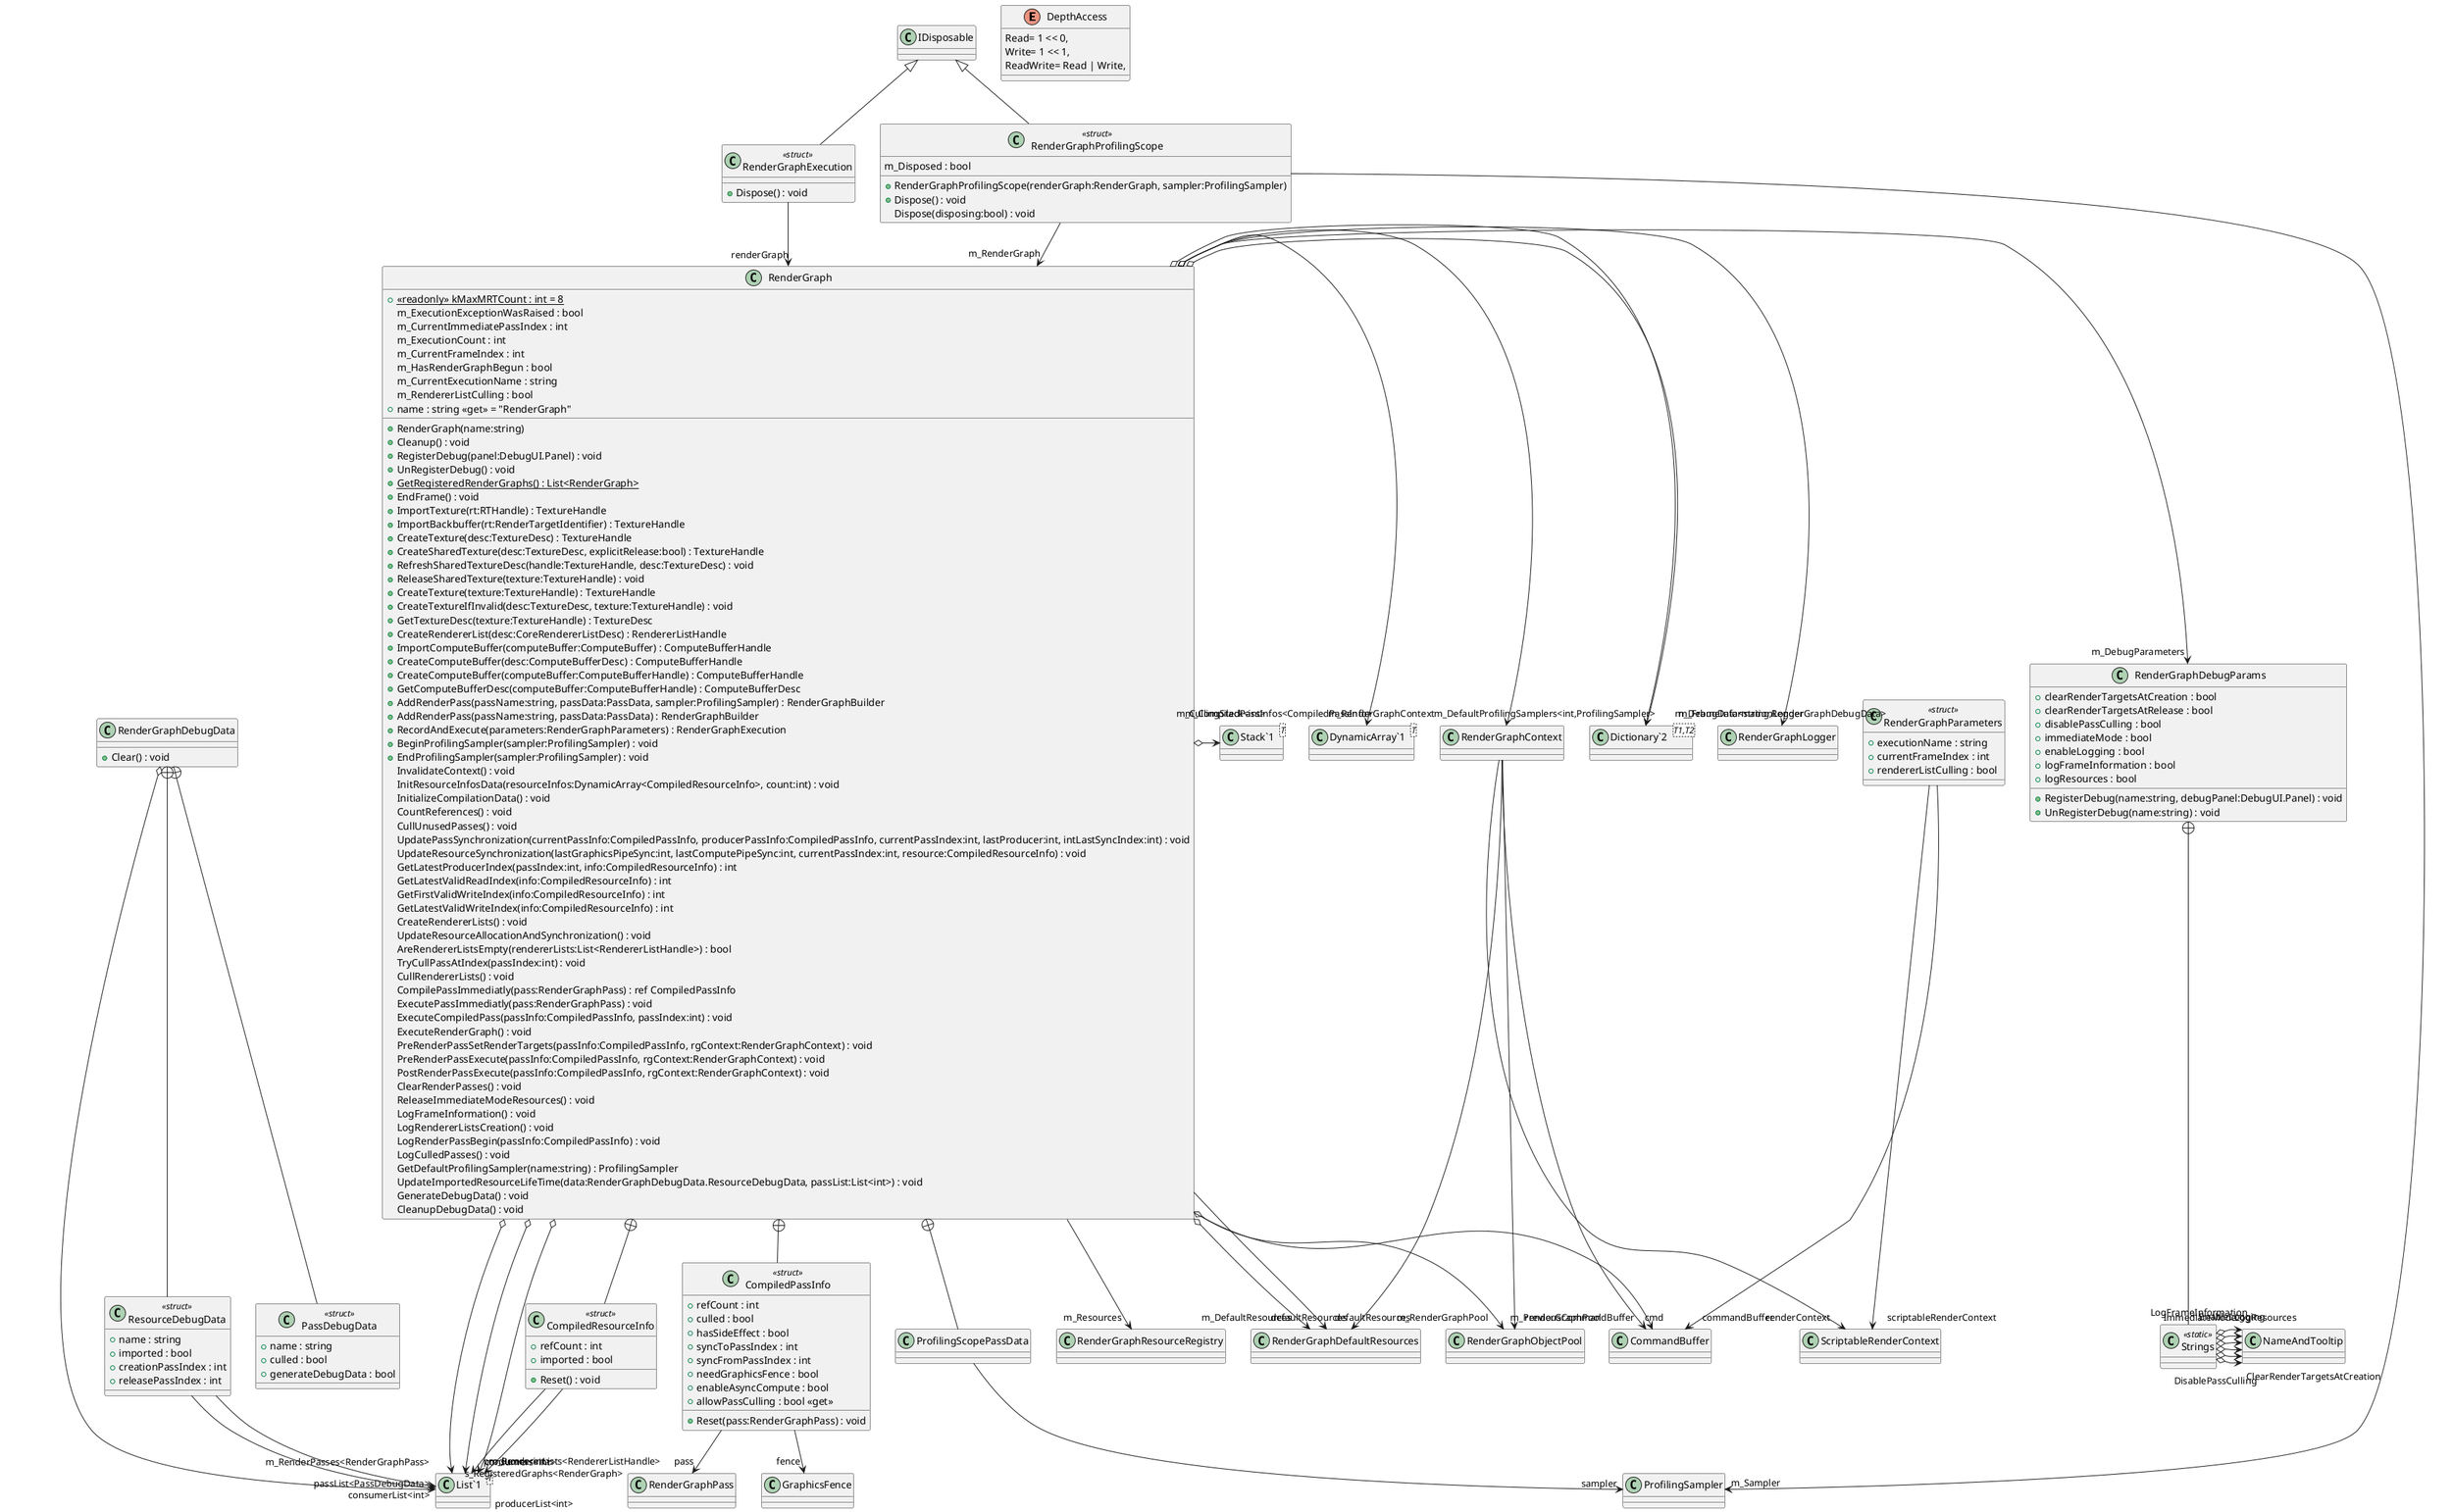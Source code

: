 @startuml
enum DepthAccess {
    Read= 1 << 0,
    Write= 1 << 1,
    ReadWrite= Read | Write,
}
class RenderGraphContext {
}
class RenderGraphParameters <<struct>> {
    + executionName : string
    + currentFrameIndex : int
    + rendererListCulling : bool
}
class RenderGraphExecution <<struct>> {
    + Dispose() : void
}
class RenderGraphDebugParams {
    + clearRenderTargetsAtCreation : bool
    + clearRenderTargetsAtRelease : bool
    + disablePassCulling : bool
    + immediateMode : bool
    + enableLogging : bool
    + logFrameInformation : bool
    + logResources : bool
    + RegisterDebug(name:string, debugPanel:DebugUI.Panel) : void
    + UnRegisterDebug(name:string) : void
}
class RenderGraphDebugData {
    + Clear() : void
}
class RenderGraph {
    + {static} <<readonly>> kMaxMRTCount : int = 8
    m_ExecutionExceptionWasRaised : bool
    m_CurrentImmediatePassIndex : int
    m_ExecutionCount : int
    m_CurrentFrameIndex : int
    m_HasRenderGraphBegun : bool
    m_CurrentExecutionName : string
    m_RendererListCulling : bool
    + name : string <<get>> = "RenderGraph"
    + RenderGraph(name:string)
    + Cleanup() : void
    + RegisterDebug(panel:DebugUI.Panel) : void
    + UnRegisterDebug() : void
    + {static} GetRegisteredRenderGraphs() : List<RenderGraph>
    + EndFrame() : void
    + ImportTexture(rt:RTHandle) : TextureHandle
    + ImportBackbuffer(rt:RenderTargetIdentifier) : TextureHandle
    + CreateTexture(desc:TextureDesc) : TextureHandle
    + CreateSharedTexture(desc:TextureDesc, explicitRelease:bool) : TextureHandle
    + RefreshSharedTextureDesc(handle:TextureHandle, desc:TextureDesc) : void
    + ReleaseSharedTexture(texture:TextureHandle) : void
    + CreateTexture(texture:TextureHandle) : TextureHandle
    + CreateTextureIfInvalid(desc:TextureDesc, texture:TextureHandle) : void
    + GetTextureDesc(texture:TextureHandle) : TextureDesc
    + CreateRendererList(desc:CoreRendererListDesc) : RendererListHandle
    + ImportComputeBuffer(computeBuffer:ComputeBuffer) : ComputeBufferHandle
    + CreateComputeBuffer(desc:ComputeBufferDesc) : ComputeBufferHandle
    + CreateComputeBuffer(computeBuffer:ComputeBufferHandle) : ComputeBufferHandle
    + GetComputeBufferDesc(computeBuffer:ComputeBufferHandle) : ComputeBufferDesc
    + AddRenderPass(passName:string, passData:PassData, sampler:ProfilingSampler) : RenderGraphBuilder
    + AddRenderPass(passName:string, passData:PassData) : RenderGraphBuilder
    + RecordAndExecute(parameters:RenderGraphParameters) : RenderGraphExecution
    + BeginProfilingSampler(sampler:ProfilingSampler) : void
    + EndProfilingSampler(sampler:ProfilingSampler) : void
    InvalidateContext() : void
    InitResourceInfosData(resourceInfos:DynamicArray<CompiledResourceInfo>, count:int) : void
    InitializeCompilationData() : void
    CountReferences() : void
    CullUnusedPasses() : void
    UpdatePassSynchronization(currentPassInfo:CompiledPassInfo, producerPassInfo:CompiledPassInfo, currentPassIndex:int, lastProducer:int, intLastSyncIndex:int) : void
    UpdateResourceSynchronization(lastGraphicsPipeSync:int, lastComputePipeSync:int, currentPassIndex:int, resource:CompiledResourceInfo) : void
    GetLatestProducerIndex(passIndex:int, info:CompiledResourceInfo) : int
    GetLatestValidReadIndex(info:CompiledResourceInfo) : int
    GetFirstValidWriteIndex(info:CompiledResourceInfo) : int
    GetLatestValidWriteIndex(info:CompiledResourceInfo) : int
    CreateRendererLists() : void
    UpdateResourceAllocationAndSynchronization() : void
    AreRendererListsEmpty(rendererLists:List<RendererListHandle>) : bool
    TryCullPassAtIndex(passIndex:int) : void
    CullRendererLists() : void
    CompilePassImmediatly(pass:RenderGraphPass) : ref CompiledPassInfo
    ExecutePassImmediatly(pass:RenderGraphPass) : void
    ExecuteCompiledPass(passInfo:CompiledPassInfo, passIndex:int) : void
    ExecuteRenderGraph() : void
    PreRenderPassSetRenderTargets(passInfo:CompiledPassInfo, rgContext:RenderGraphContext) : void
    PreRenderPassExecute(passInfo:CompiledPassInfo, rgContext:RenderGraphContext) : void
    PostRenderPassExecute(passInfo:CompiledPassInfo, rgContext:RenderGraphContext) : void
    ClearRenderPasses() : void
    ReleaseImmediateModeResources() : void
    LogFrameInformation() : void
    LogRendererListsCreation() : void
    LogRenderPassBegin(passInfo:CompiledPassInfo) : void
    LogCulledPasses() : void
    GetDefaultProfilingSampler(name:string) : ProfilingSampler
    UpdateImportedResourceLifeTime(data:RenderGraphDebugData.ResourceDebugData, passList:List<int>) : void
    GenerateDebugData() : void
    CleanupDebugData() : void
}
class RenderGraphProfilingScope <<struct>> {
    m_Disposed : bool
    + RenderGraphProfilingScope(renderGraph:RenderGraph, sampler:ProfilingSampler)
    + Dispose() : void
    Dispose(disposing:bool) : void
}
class Strings <<static>> {
}
class PassDebugData <<struct>> {
    + name : string
    + culled : bool
    + generateDebugData : bool
}
class ResourceDebugData <<struct>> {
    + name : string
    + imported : bool
    + creationPassIndex : int
    + releasePassIndex : int
}
class "List`1"<T> {
}
class CompiledResourceInfo <<struct>> {
    + refCount : int
    + imported : bool
    + Reset() : void
}
class CompiledPassInfo <<struct>> {
    + refCount : int
    + culled : bool
    + hasSideEffect : bool
    + syncToPassIndex : int
    + syncFromPassIndex : int
    + needGraphicsFence : bool
    + enableAsyncCompute : bool
    + allowPassCulling : bool <<get>>
    + Reset(pass:RenderGraphPass) : void
}
class "Dictionary`2"<T1,T2> {
}
class "DynamicArray`1"<T> {
}
class "Stack`1"<T> {
}
class ProfilingScopePassData {
}
RenderGraphContext --> "renderContext" ScriptableRenderContext
RenderGraphContext --> "cmd" CommandBuffer
RenderGraphContext --> "renderGraphPool" RenderGraphObjectPool
RenderGraphContext --> "defaultResources" RenderGraphDefaultResources
RenderGraphParameters --> "scriptableRenderContext" ScriptableRenderContext
RenderGraphParameters --> "commandBuffer" CommandBuffer
IDisposable <|-- RenderGraphExecution
RenderGraphExecution --> "renderGraph" RenderGraph
RenderGraphDebugData o-> "passList<PassDebugData>" "List`1"
RenderGraph --> "m_Resources" RenderGraphResourceRegistry
RenderGraph o-> "m_RenderGraphPool" RenderGraphObjectPool
RenderGraph o-> "m_RenderPasses<RenderGraphPass>" "List`1"
RenderGraph o-> "m_RendererLists<RendererListHandle>" "List`1"
RenderGraph o-> "m_DebugParameters" RenderGraphDebugParams
RenderGraph o-> "m_FrameInformationLogger" RenderGraphLogger
RenderGraph o-> "m_DefaultResources" RenderGraphDefaultResources
RenderGraph o-> "m_DefaultProfilingSamplers<int,ProfilingSampler>" "Dictionary`2"
RenderGraph o-> "m_RenderGraphContext" RenderGraphContext
RenderGraph --> "m_PreviousCommandBuffer" CommandBuffer
RenderGraph o-> "m_CompiledPassInfos<CompiledPassInfo>" "DynamicArray`1"
RenderGraph o-> "m_CullingStack<int>" "Stack`1"
RenderGraph o-> "m_DebugData<string,RenderGraphDebugData>" "Dictionary`2"
RenderGraph o-> "s_RegisteredGraphs<RenderGraph>" "List`1"
RenderGraph --> "defaultResources" RenderGraphDefaultResources
IDisposable <|-- RenderGraphProfilingScope
RenderGraphProfilingScope --> "m_Sampler" ProfilingSampler
RenderGraphProfilingScope --> "m_RenderGraph" RenderGraph
RenderGraphDebugParams +-- Strings
Strings o-> "ClearRenderTargetsAtCreation" NameAndTooltip
Strings o-> "DisablePassCulling" NameAndTooltip
Strings o-> "ImmediateMode" NameAndTooltip
Strings o-> "EnableLogging" NameAndTooltip
Strings o-> "LogFrameInformation" NameAndTooltip
Strings o-> "LogResources" NameAndTooltip
RenderGraphDebugData +-- PassDebugData
RenderGraphDebugData +-- ResourceDebugData
ResourceDebugData --> "consumerList<int>" "List`1"
ResourceDebugData --> "producerList<int>" "List`1"
RenderGraph +-- CompiledResourceInfo
CompiledResourceInfo --> "producers<int>" "List`1"
CompiledResourceInfo --> "consumers<int>" "List`1"
RenderGraph +-- CompiledPassInfo
CompiledPassInfo --> "pass" RenderGraphPass
CompiledPassInfo --> "fence" GraphicsFence
RenderGraph +-- ProfilingScopePassData
ProfilingScopePassData --> "sampler" ProfilingSampler
@enduml
